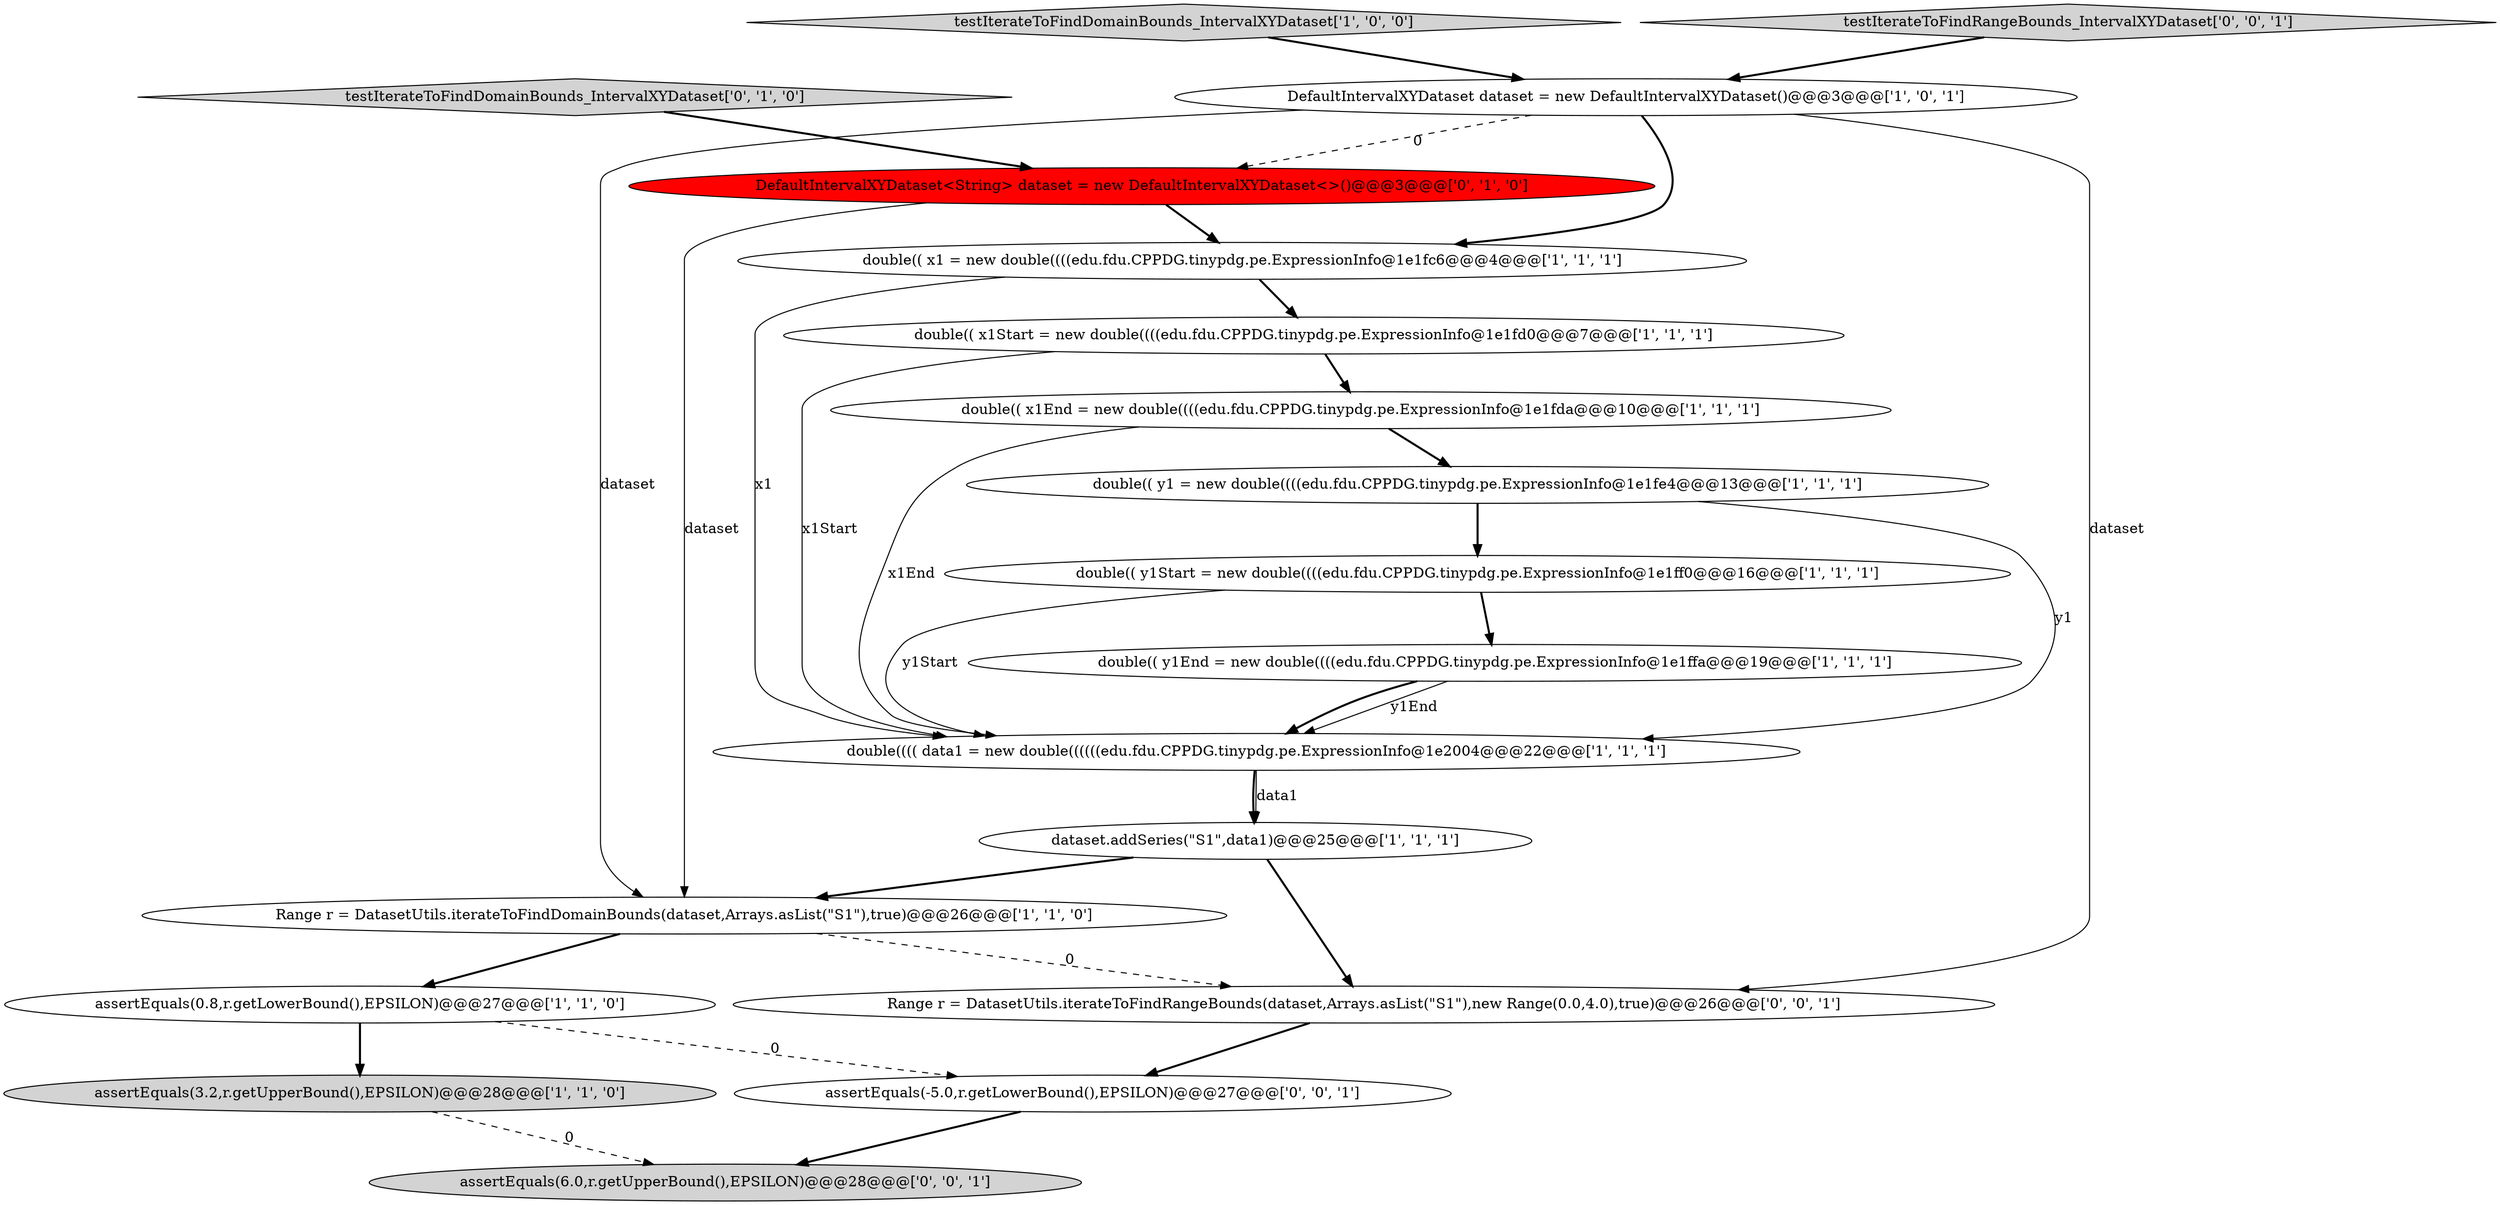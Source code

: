 digraph {
5 [style = filled, label = "DefaultIntervalXYDataset dataset = new DefaultIntervalXYDataset()@@@3@@@['1', '0', '1']", fillcolor = white, shape = ellipse image = "AAA0AAABBB1BBB"];
16 [style = filled, label = "assertEquals(-5.0,r.getLowerBound(),EPSILON)@@@27@@@['0', '0', '1']", fillcolor = white, shape = ellipse image = "AAA0AAABBB3BBB"];
1 [style = filled, label = "double(((( data1 = new double((((((edu.fdu.CPPDG.tinypdg.pe.ExpressionInfo@1e2004@@@22@@@['1', '1', '1']", fillcolor = white, shape = ellipse image = "AAA0AAABBB1BBB"];
12 [style = filled, label = "assertEquals(3.2,r.getUpperBound(),EPSILON)@@@28@@@['1', '1', '0']", fillcolor = lightgray, shape = ellipse image = "AAA0AAABBB1BBB"];
0 [style = filled, label = "double(( x1End = new double((((edu.fdu.CPPDG.tinypdg.pe.ExpressionInfo@1e1fda@@@10@@@['1', '1', '1']", fillcolor = white, shape = ellipse image = "AAA0AAABBB1BBB"];
8 [style = filled, label = "testIterateToFindDomainBounds_IntervalXYDataset['1', '0', '0']", fillcolor = lightgray, shape = diamond image = "AAA0AAABBB1BBB"];
10 [style = filled, label = "assertEquals(0.8,r.getLowerBound(),EPSILON)@@@27@@@['1', '1', '0']", fillcolor = white, shape = ellipse image = "AAA0AAABBB1BBB"];
17 [style = filled, label = "testIterateToFindRangeBounds_IntervalXYDataset['0', '0', '1']", fillcolor = lightgray, shape = diamond image = "AAA0AAABBB3BBB"];
3 [style = filled, label = "dataset.addSeries(\"S1\",data1)@@@25@@@['1', '1', '1']", fillcolor = white, shape = ellipse image = "AAA0AAABBB1BBB"];
2 [style = filled, label = "Range r = DatasetUtils.iterateToFindDomainBounds(dataset,Arrays.asList(\"S1\"),true)@@@26@@@['1', '1', '0']", fillcolor = white, shape = ellipse image = "AAA0AAABBB1BBB"];
11 [style = filled, label = "double(( x1Start = new double((((edu.fdu.CPPDG.tinypdg.pe.ExpressionInfo@1e1fd0@@@7@@@['1', '1', '1']", fillcolor = white, shape = ellipse image = "AAA0AAABBB1BBB"];
9 [style = filled, label = "double(( y1End = new double((((edu.fdu.CPPDG.tinypdg.pe.ExpressionInfo@1e1ffa@@@19@@@['1', '1', '1']", fillcolor = white, shape = ellipse image = "AAA0AAABBB1BBB"];
7 [style = filled, label = "double(( y1Start = new double((((edu.fdu.CPPDG.tinypdg.pe.ExpressionInfo@1e1ff0@@@16@@@['1', '1', '1']", fillcolor = white, shape = ellipse image = "AAA0AAABBB1BBB"];
15 [style = filled, label = "assertEquals(6.0,r.getUpperBound(),EPSILON)@@@28@@@['0', '0', '1']", fillcolor = lightgray, shape = ellipse image = "AAA0AAABBB3BBB"];
13 [style = filled, label = "testIterateToFindDomainBounds_IntervalXYDataset['0', '1', '0']", fillcolor = lightgray, shape = diamond image = "AAA0AAABBB2BBB"];
18 [style = filled, label = "Range r = DatasetUtils.iterateToFindRangeBounds(dataset,Arrays.asList(\"S1\"),new Range(0.0,4.0),true)@@@26@@@['0', '0', '1']", fillcolor = white, shape = ellipse image = "AAA0AAABBB3BBB"];
4 [style = filled, label = "double(( y1 = new double((((edu.fdu.CPPDG.tinypdg.pe.ExpressionInfo@1e1fe4@@@13@@@['1', '1', '1']", fillcolor = white, shape = ellipse image = "AAA0AAABBB1BBB"];
14 [style = filled, label = "DefaultIntervalXYDataset<String> dataset = new DefaultIntervalXYDataset<>()@@@3@@@['0', '1', '0']", fillcolor = red, shape = ellipse image = "AAA1AAABBB2BBB"];
6 [style = filled, label = "double(( x1 = new double((((edu.fdu.CPPDG.tinypdg.pe.ExpressionInfo@1e1fc6@@@4@@@['1', '1', '1']", fillcolor = white, shape = ellipse image = "AAA0AAABBB1BBB"];
16->15 [style = bold, label=""];
17->5 [style = bold, label=""];
0->1 [style = solid, label="x1End"];
5->14 [style = dashed, label="0"];
1->3 [style = solid, label="data1"];
7->1 [style = solid, label="y1Start"];
1->3 [style = bold, label=""];
5->2 [style = solid, label="dataset"];
2->10 [style = bold, label=""];
4->7 [style = bold, label=""];
9->1 [style = solid, label="y1End"];
3->18 [style = bold, label=""];
7->9 [style = bold, label=""];
11->0 [style = bold, label=""];
5->6 [style = bold, label=""];
3->2 [style = bold, label=""];
8->5 [style = bold, label=""];
0->4 [style = bold, label=""];
10->12 [style = bold, label=""];
6->11 [style = bold, label=""];
2->18 [style = dashed, label="0"];
12->15 [style = dashed, label="0"];
10->16 [style = dashed, label="0"];
14->2 [style = solid, label="dataset"];
11->1 [style = solid, label="x1Start"];
9->1 [style = bold, label=""];
6->1 [style = solid, label="x1"];
4->1 [style = solid, label="y1"];
13->14 [style = bold, label=""];
14->6 [style = bold, label=""];
5->18 [style = solid, label="dataset"];
18->16 [style = bold, label=""];
}
